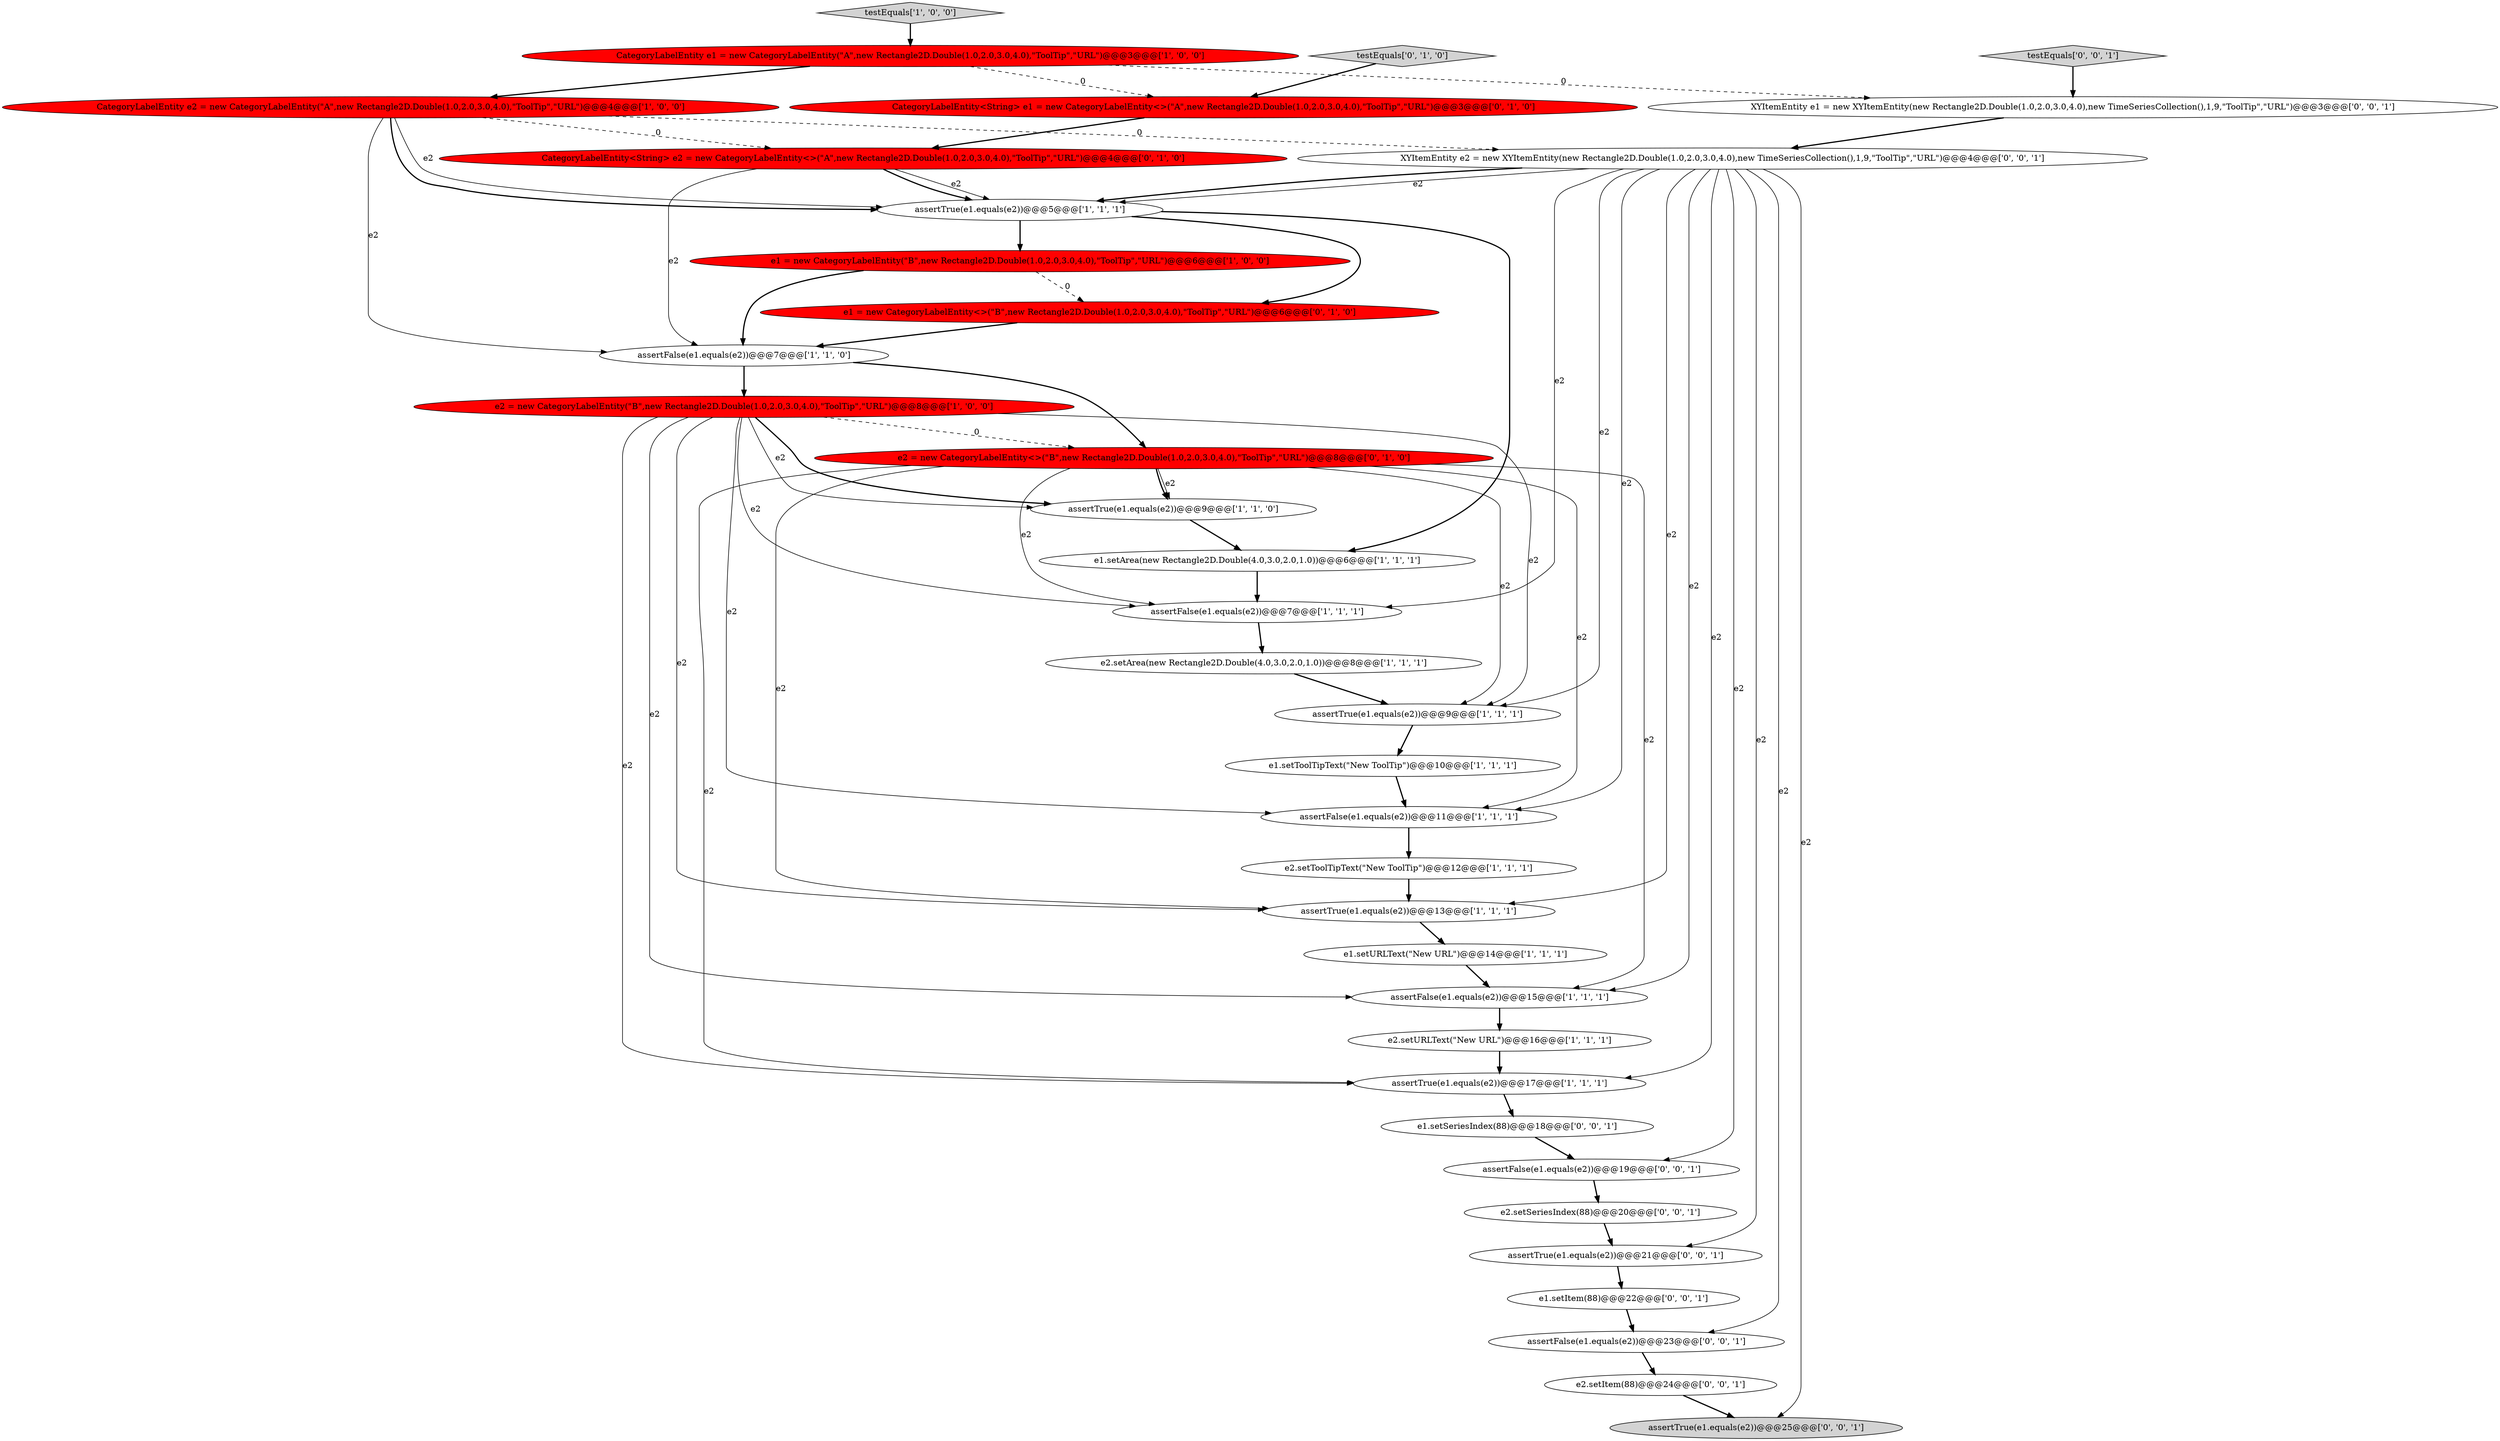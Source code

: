 digraph {
19 [style = filled, label = "assertTrue(e1.equals(e2))@@@9@@@['1', '1', '0']", fillcolor = white, shape = ellipse image = "AAA0AAABBB1BBB"];
3 [style = filled, label = "assertFalse(e1.equals(e2))@@@7@@@['1', '1', '1']", fillcolor = white, shape = ellipse image = "AAA0AAABBB1BBB"];
18 [style = filled, label = "assertTrue(e1.equals(e2))@@@9@@@['1', '1', '1']", fillcolor = white, shape = ellipse image = "AAA0AAABBB1BBB"];
7 [style = filled, label = "e1.setToolTipText(\"New ToolTip\")@@@10@@@['1', '1', '1']", fillcolor = white, shape = ellipse image = "AAA0AAABBB1BBB"];
24 [style = filled, label = "CategoryLabelEntity<String> e1 = new CategoryLabelEntity<>(\"A\",new Rectangle2D.Double(1.0,2.0,3.0,4.0),\"ToolTip\",\"URL\")@@@3@@@['0', '1', '0']", fillcolor = red, shape = ellipse image = "AAA1AAABBB2BBB"];
23 [style = filled, label = "CategoryLabelEntity<String> e2 = new CategoryLabelEntity<>(\"A\",new Rectangle2D.Double(1.0,2.0,3.0,4.0),\"ToolTip\",\"URL\")@@@4@@@['0', '1', '0']", fillcolor = red, shape = ellipse image = "AAA1AAABBB2BBB"];
1 [style = filled, label = "e1.setArea(new Rectangle2D.Double(4.0,3.0,2.0,1.0))@@@6@@@['1', '1', '1']", fillcolor = white, shape = ellipse image = "AAA0AAABBB1BBB"];
21 [style = filled, label = "e2 = new CategoryLabelEntity<>(\"B\",new Rectangle2D.Double(1.0,2.0,3.0,4.0),\"ToolTip\",\"URL\")@@@8@@@['0', '1', '0']", fillcolor = red, shape = ellipse image = "AAA1AAABBB2BBB"];
34 [style = filled, label = "assertTrue(e1.equals(e2))@@@21@@@['0', '0', '1']", fillcolor = white, shape = ellipse image = "AAA0AAABBB3BBB"];
11 [style = filled, label = "assertFalse(e1.equals(e2))@@@7@@@['1', '1', '0']", fillcolor = white, shape = ellipse image = "AAA0AAABBB1BBB"];
17 [style = filled, label = "assertTrue(e1.equals(e2))@@@5@@@['1', '1', '1']", fillcolor = white, shape = ellipse image = "AAA0AAABBB1BBB"];
31 [style = filled, label = "assertFalse(e1.equals(e2))@@@19@@@['0', '0', '1']", fillcolor = white, shape = ellipse image = "AAA0AAABBB3BBB"];
9 [style = filled, label = "CategoryLabelEntity e1 = new CategoryLabelEntity(\"A\",new Rectangle2D.Double(1.0,2.0,3.0,4.0),\"ToolTip\",\"URL\")@@@3@@@['1', '0', '0']", fillcolor = red, shape = ellipse image = "AAA1AAABBB1BBB"];
4 [style = filled, label = "assertFalse(e1.equals(e2))@@@15@@@['1', '1', '1']", fillcolor = white, shape = ellipse image = "AAA0AAABBB1BBB"];
15 [style = filled, label = "CategoryLabelEntity e2 = new CategoryLabelEntity(\"A\",new Rectangle2D.Double(1.0,2.0,3.0,4.0),\"ToolTip\",\"URL\")@@@4@@@['1', '0', '0']", fillcolor = red, shape = ellipse image = "AAA1AAABBB1BBB"];
20 [style = filled, label = "testEquals['0', '1', '0']", fillcolor = lightgray, shape = diamond image = "AAA0AAABBB2BBB"];
5 [style = filled, label = "assertFalse(e1.equals(e2))@@@11@@@['1', '1', '1']", fillcolor = white, shape = ellipse image = "AAA0AAABBB1BBB"];
12 [style = filled, label = "e2.setToolTipText(\"New ToolTip\")@@@12@@@['1', '1', '1']", fillcolor = white, shape = ellipse image = "AAA0AAABBB1BBB"];
26 [style = filled, label = "testEquals['0', '0', '1']", fillcolor = lightgray, shape = diamond image = "AAA0AAABBB3BBB"];
14 [style = filled, label = "assertTrue(e1.equals(e2))@@@17@@@['1', '1', '1']", fillcolor = white, shape = ellipse image = "AAA0AAABBB1BBB"];
29 [style = filled, label = "assertFalse(e1.equals(e2))@@@23@@@['0', '0', '1']", fillcolor = white, shape = ellipse image = "AAA0AAABBB3BBB"];
22 [style = filled, label = "e1 = new CategoryLabelEntity<>(\"B\",new Rectangle2D.Double(1.0,2.0,3.0,4.0),\"ToolTip\",\"URL\")@@@6@@@['0', '1', '0']", fillcolor = red, shape = ellipse image = "AAA1AAABBB2BBB"];
27 [style = filled, label = "assertTrue(e1.equals(e2))@@@25@@@['0', '0', '1']", fillcolor = lightgray, shape = ellipse image = "AAA0AAABBB3BBB"];
25 [style = filled, label = "XYItemEntity e1 = new XYItemEntity(new Rectangle2D.Double(1.0,2.0,3.0,4.0),new TimeSeriesCollection(),1,9,\"ToolTip\",\"URL\")@@@3@@@['0', '0', '1']", fillcolor = white, shape = ellipse image = "AAA0AAABBB3BBB"];
35 [style = filled, label = "e2.setItem(88)@@@24@@@['0', '0', '1']", fillcolor = white, shape = ellipse image = "AAA0AAABBB3BBB"];
6 [style = filled, label = "testEquals['1', '0', '0']", fillcolor = lightgray, shape = diamond image = "AAA0AAABBB1BBB"];
2 [style = filled, label = "e2.setURLText(\"New URL\")@@@16@@@['1', '1', '1']", fillcolor = white, shape = ellipse image = "AAA0AAABBB1BBB"];
13 [style = filled, label = "e2 = new CategoryLabelEntity(\"B\",new Rectangle2D.Double(1.0,2.0,3.0,4.0),\"ToolTip\",\"URL\")@@@8@@@['1', '0', '0']", fillcolor = red, shape = ellipse image = "AAA1AAABBB1BBB"];
32 [style = filled, label = "e1.setSeriesIndex(88)@@@18@@@['0', '0', '1']", fillcolor = white, shape = ellipse image = "AAA0AAABBB3BBB"];
16 [style = filled, label = "assertTrue(e1.equals(e2))@@@13@@@['1', '1', '1']", fillcolor = white, shape = ellipse image = "AAA0AAABBB1BBB"];
8 [style = filled, label = "e1.setURLText(\"New URL\")@@@14@@@['1', '1', '1']", fillcolor = white, shape = ellipse image = "AAA0AAABBB1BBB"];
0 [style = filled, label = "e2.setArea(new Rectangle2D.Double(4.0,3.0,2.0,1.0))@@@8@@@['1', '1', '1']", fillcolor = white, shape = ellipse image = "AAA0AAABBB1BBB"];
30 [style = filled, label = "e2.setSeriesIndex(88)@@@20@@@['0', '0', '1']", fillcolor = white, shape = ellipse image = "AAA0AAABBB3BBB"];
10 [style = filled, label = "e1 = new CategoryLabelEntity(\"B\",new Rectangle2D.Double(1.0,2.0,3.0,4.0),\"ToolTip\",\"URL\")@@@6@@@['1', '0', '0']", fillcolor = red, shape = ellipse image = "AAA1AAABBB1BBB"];
28 [style = filled, label = "XYItemEntity e2 = new XYItemEntity(new Rectangle2D.Double(1.0,2.0,3.0,4.0),new TimeSeriesCollection(),1,9,\"ToolTip\",\"URL\")@@@4@@@['0', '0', '1']", fillcolor = white, shape = ellipse image = "AAA0AAABBB3BBB"];
33 [style = filled, label = "e1.setItem(88)@@@22@@@['0', '0', '1']", fillcolor = white, shape = ellipse image = "AAA0AAABBB3BBB"];
28->3 [style = solid, label="e2"];
17->10 [style = bold, label=""];
35->27 [style = bold, label=""];
25->28 [style = bold, label=""];
15->23 [style = dashed, label="0"];
13->19 [style = solid, label="e2"];
15->28 [style = dashed, label="0"];
17->1 [style = bold, label=""];
21->19 [style = bold, label=""];
16->8 [style = bold, label=""];
21->18 [style = solid, label="e2"];
28->14 [style = solid, label="e2"];
28->27 [style = solid, label="e2"];
28->29 [style = solid, label="e2"];
9->24 [style = dashed, label="0"];
15->17 [style = solid, label="e2"];
13->14 [style = solid, label="e2"];
11->21 [style = bold, label=""];
26->25 [style = bold, label=""];
34->33 [style = bold, label=""];
21->14 [style = solid, label="e2"];
1->3 [style = bold, label=""];
28->18 [style = solid, label="e2"];
21->5 [style = solid, label="e2"];
13->16 [style = solid, label="e2"];
21->4 [style = solid, label="e2"];
30->34 [style = bold, label=""];
12->16 [style = bold, label=""];
4->2 [style = bold, label=""];
28->17 [style = solid, label="e2"];
10->22 [style = dashed, label="0"];
17->22 [style = bold, label=""];
21->19 [style = solid, label="e2"];
23->11 [style = solid, label="e2"];
3->0 [style = bold, label=""];
21->3 [style = solid, label="e2"];
28->5 [style = solid, label="e2"];
33->29 [style = bold, label=""];
13->5 [style = solid, label="e2"];
19->1 [style = bold, label=""];
15->17 [style = bold, label=""];
13->19 [style = bold, label=""];
7->5 [style = bold, label=""];
21->16 [style = solid, label="e2"];
10->11 [style = bold, label=""];
23->17 [style = solid, label="e2"];
28->16 [style = solid, label="e2"];
13->21 [style = dashed, label="0"];
28->31 [style = solid, label="e2"];
5->12 [style = bold, label=""];
28->34 [style = solid, label="e2"];
9->15 [style = bold, label=""];
2->14 [style = bold, label=""];
11->13 [style = bold, label=""];
31->30 [style = bold, label=""];
9->25 [style = dashed, label="0"];
28->17 [style = bold, label=""];
0->18 [style = bold, label=""];
23->17 [style = bold, label=""];
13->4 [style = solid, label="e2"];
29->35 [style = bold, label=""];
8->4 [style = bold, label=""];
28->4 [style = solid, label="e2"];
6->9 [style = bold, label=""];
18->7 [style = bold, label=""];
20->24 [style = bold, label=""];
14->32 [style = bold, label=""];
22->11 [style = bold, label=""];
32->31 [style = bold, label=""];
13->3 [style = solid, label="e2"];
15->11 [style = solid, label="e2"];
13->18 [style = solid, label="e2"];
24->23 [style = bold, label=""];
}
